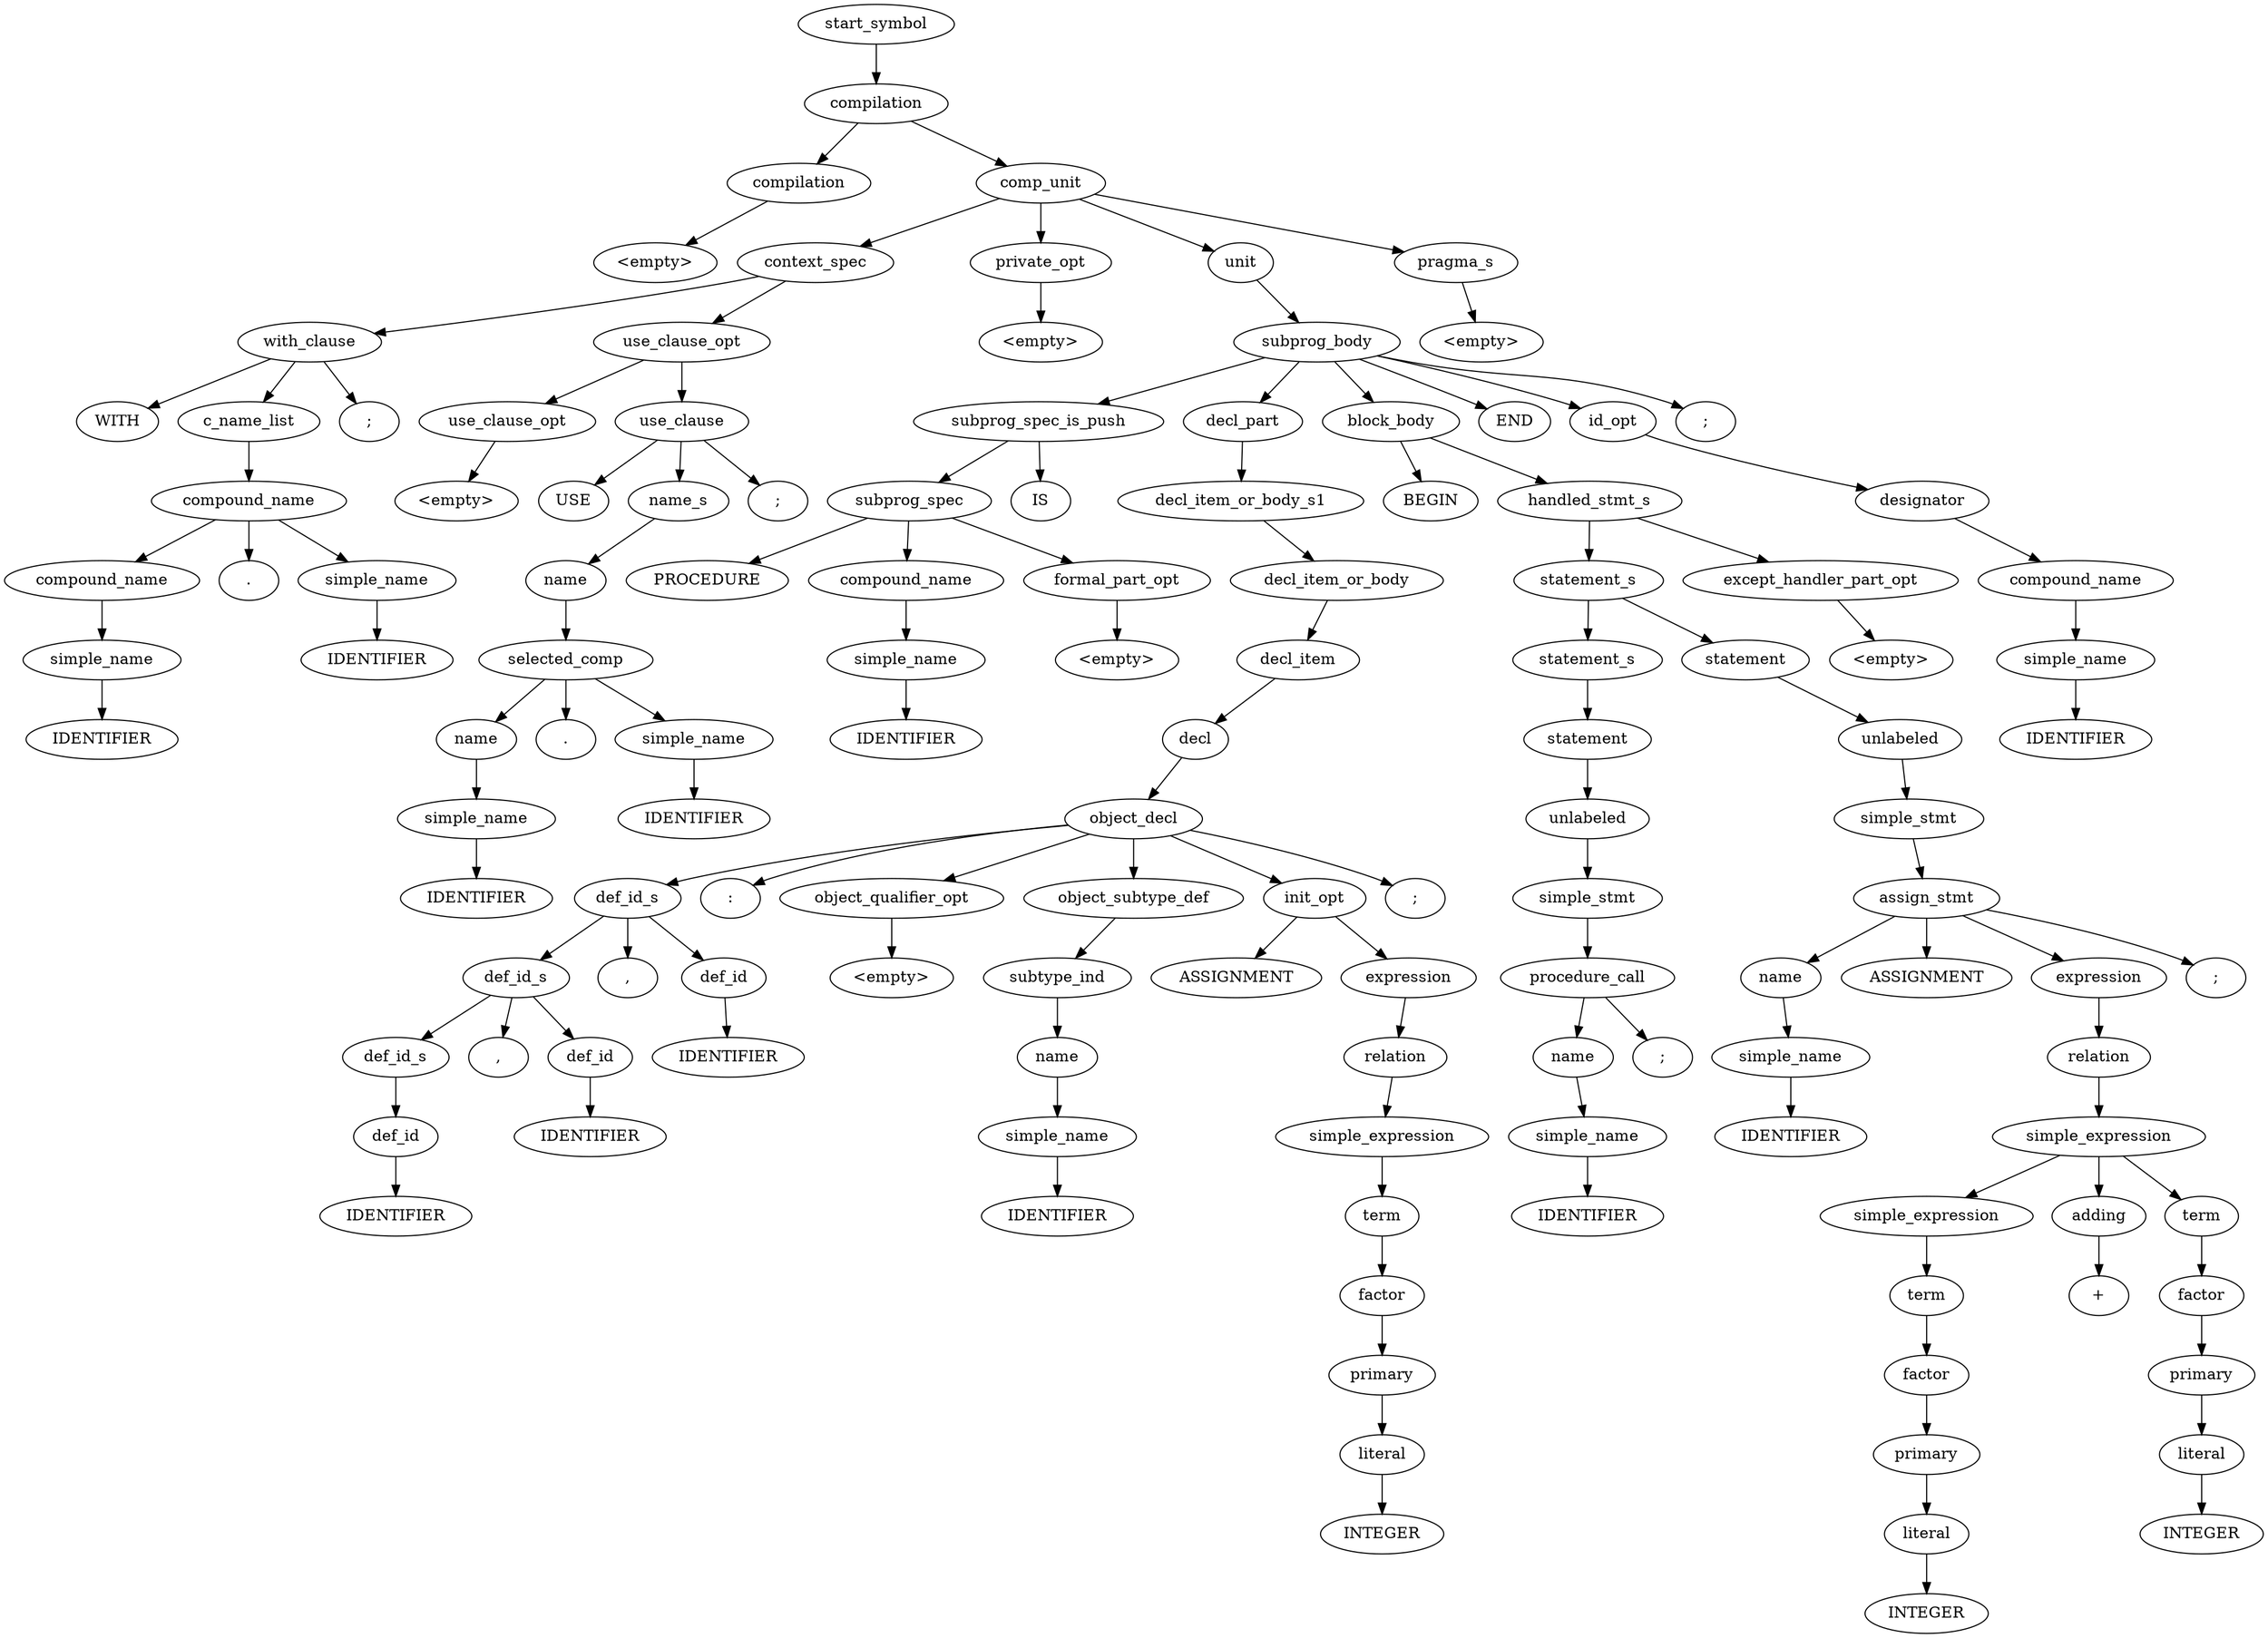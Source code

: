 digraph Parse_tree {
	start_symbol0[ label ="start_symbol"];
	compilation0[ label ="compilation"];
	start_symbol0->compilation0;
	compilation0[ label ="compilation"];
	compilation1[ label ="compilation"];
	compilation0->compilation1;
	comp_unit0[ label ="comp_unit"];
	compilation0->comp_unit0;
	comp_unit0[ label ="comp_unit"];
	context_spec0[ label ="context_spec"];
	comp_unit0->context_spec0;
	private_opt0[ label ="private_opt"];
	comp_unit0->private_opt0;
	unit0[ label ="unit"];
	comp_unit0->unit0;
	pragma_s0[ label ="pragma_s"];
	comp_unit0->pragma_s0;
	pragma_s0[ label ="pragma_s"];
	empty0[ label ="<empty>"];
	pragma_s0->empty0;
	unit0[ label ="unit"];
	subprog_body0[ label ="subprog_body"];
	unit0->subprog_body0;
	subprog_body0[ label ="subprog_body"];
	subprog_spec_is_push0[ label ="subprog_spec_is_push"];
	subprog_body0->subprog_spec_is_push0;
	decl_part0[ label ="decl_part"];
	subprog_body0->decl_part0;
	block_body0[ label ="block_body"];
	subprog_body0->block_body0;
	END0[ label ="END"];
	subprog_body0->END0;
	id_opt0[ label ="id_opt"];
	subprog_body0->id_opt0;
	semi_colon0[ label =";"];
	subprog_body0->semi_colon0;
	id_opt0[ label ="id_opt"];
	designator0[ label ="designator"];
	id_opt0->designator0;
	designator0[ label ="designator"];
	compound_name0[ label ="compound_name"];
	designator0->compound_name0;
	compound_name0[ label ="compound_name"];
	simple_name0[ label ="simple_name"];
	compound_name0->simple_name0;
	simple_name0[ label ="simple_name"];
	IDENTIFIER0[ label ="IDENTIFIER"];
	simple_name0->IDENTIFIER0;
	block_body0[ label ="block_body"];
	BEGIN0[ label ="BEGIN"];
	block_body0->BEGIN0;
	handled_stmt_s0[ label ="handled_stmt_s"];
	block_body0->handled_stmt_s0;
	handled_stmt_s0[ label ="handled_stmt_s"];
	statement_s0[ label ="statement_s"];
	handled_stmt_s0->statement_s0;
	except_handler_part_opt0[ label ="except_handler_part_opt"];
	handled_stmt_s0->except_handler_part_opt0;
	except_handler_part_opt0[ label ="except_handler_part_opt"];
	empty1[ label ="<empty>"];
	except_handler_part_opt0->empty1;
	statement_s0[ label ="statement_s"];
	statement_s1[ label ="statement_s"];
	statement_s0->statement_s1;
	statement0[ label ="statement"];
	statement_s0->statement0;
	statement0[ label ="statement"];
	unlabeled0[ label ="unlabeled"];
	statement0->unlabeled0;
	unlabeled0[ label ="unlabeled"];
	simple_stmt0[ label ="simple_stmt"];
	unlabeled0->simple_stmt0;
	simple_stmt0[ label ="simple_stmt"];
	assign_stmt0[ label ="assign_stmt"];
	simple_stmt0->assign_stmt0;
	assign_stmt0[ label ="assign_stmt"];
	name0[ label ="name"];
	assign_stmt0->name0;
	ASSIGNMENT0[ label ="ASSIGNMENT"];
	assign_stmt0->ASSIGNMENT0;
	expression0[ label ="expression"];
	assign_stmt0->expression0;
	semi_colon1[ label =";"];
	assign_stmt0->semi_colon1;
	expression0[ label ="expression"];
	relation0[ label ="relation"];
	expression0->relation0;
	relation0[ label ="relation"];
	simple_expression0[ label ="simple_expression"];
	relation0->simple_expression0;
	simple_expression0[ label ="simple_expression"];
	simple_expression1[ label ="simple_expression"];
	simple_expression0->simple_expression1;
	adding0[ label ="adding"];
	simple_expression0->adding0;
	term0[ label ="term"];
	simple_expression0->term0;
	term0[ label ="term"];
	factor0[ label ="factor"];
	term0->factor0;
	factor0[ label ="factor"];
	primary0[ label ="primary"];
	factor0->primary0;
	primary0[ label ="primary"];
	literal0[ label ="literal"];
	primary0->literal0;
	literal0[ label ="literal"];
	INTEGER0[ label ="INTEGER"];
	literal0->INTEGER0;
	adding0[ label ="adding"];
	plus0[ label ="+"];
	adding0->plus0;
	simple_expression1[ label ="simple_expression"];
	term1[ label ="term"];
	simple_expression1->term1;
	term1[ label ="term"];
	factor1[ label ="factor"];
	term1->factor1;
	factor1[ label ="factor"];
	primary1[ label ="primary"];
	factor1->primary1;
	primary1[ label ="primary"];
	literal1[ label ="literal"];
	primary1->literal1;
	literal1[ label ="literal"];
	INTEGER1[ label ="INTEGER"];
	literal1->INTEGER1;
	name0[ label ="name"];
	simple_name1[ label ="simple_name"];
	name0->simple_name1;
	simple_name1[ label ="simple_name"];
	IDENTIFIER1[ label ="IDENTIFIER"];
	simple_name1->IDENTIFIER1;
	statement_s1[ label ="statement_s"];
	statement1[ label ="statement"];
	statement_s1->statement1;
	statement1[ label ="statement"];
	unlabeled1[ label ="unlabeled"];
	statement1->unlabeled1;
	unlabeled1[ label ="unlabeled"];
	simple_stmt1[ label ="simple_stmt"];
	unlabeled1->simple_stmt1;
	simple_stmt1[ label ="simple_stmt"];
	procedure_call0[ label ="procedure_call"];
	simple_stmt1->procedure_call0;
	procedure_call0[ label ="procedure_call"];
	name1[ label ="name"];
	procedure_call0->name1;
	semi_colon2[ label =";"];
	procedure_call0->semi_colon2;
	name1[ label ="name"];
	simple_name2[ label ="simple_name"];
	name1->simple_name2;
	simple_name2[ label ="simple_name"];
	IDENTIFIER2[ label ="IDENTIFIER"];
	simple_name2->IDENTIFIER2;
	decl_part0[ label ="decl_part"];
	decl_item_or_body_s10[ label ="decl_item_or_body_s1"];
	decl_part0->decl_item_or_body_s10;
	decl_item_or_body_s10[ label ="decl_item_or_body_s1"];
	decl_item_or_body0[ label ="decl_item_or_body"];
	decl_item_or_body_s10->decl_item_or_body0;
	decl_item_or_body0[ label ="decl_item_or_body"];
	decl_item0[ label ="decl_item"];
	decl_item_or_body0->decl_item0;
	decl_item0[ label ="decl_item"];
	decl0[ label ="decl"];
	decl_item0->decl0;
	decl0[ label ="decl"];
	object_decl0[ label ="object_decl"];
	decl0->object_decl0;
	object_decl0[ label ="object_decl"];
	def_id_s0[ label ="def_id_s"];
	object_decl0->def_id_s0;
	colon0[ label =":"];
	object_decl0->colon0;
	object_qualifier_opt0[ label ="object_qualifier_opt"];
	object_decl0->object_qualifier_opt0;
	object_subtype_def0[ label ="object_subtype_def"];
	object_decl0->object_subtype_def0;
	init_opt0[ label ="init_opt"];
	object_decl0->init_opt0;
	semi_colon3[ label =";"];
	object_decl0->semi_colon3;
	init_opt0[ label ="init_opt"];
	ASSIGNMENT1[ label ="ASSIGNMENT"];
	init_opt0->ASSIGNMENT1;
	expression1[ label ="expression"];
	init_opt0->expression1;
	expression1[ label ="expression"];
	relation1[ label ="relation"];
	expression1->relation1;
	relation1[ label ="relation"];
	simple_expression2[ label ="simple_expression"];
	relation1->simple_expression2;
	simple_expression2[ label ="simple_expression"];
	term2[ label ="term"];
	simple_expression2->term2;
	term2[ label ="term"];
	factor2[ label ="factor"];
	term2->factor2;
	factor2[ label ="factor"];
	primary2[ label ="primary"];
	factor2->primary2;
	primary2[ label ="primary"];
	literal2[ label ="literal"];
	primary2->literal2;
	literal2[ label ="literal"];
	INTEGER2[ label ="INTEGER"];
	literal2->INTEGER2;
	object_subtype_def0[ label ="object_subtype_def"];
	subtype_ind0[ label ="subtype_ind"];
	object_subtype_def0->subtype_ind0;
	subtype_ind0[ label ="subtype_ind"];
	name2[ label ="name"];
	subtype_ind0->name2;
	name2[ label ="name"];
	simple_name3[ label ="simple_name"];
	name2->simple_name3;
	simple_name3[ label ="simple_name"];
	IDENTIFIER3[ label ="IDENTIFIER"];
	simple_name3->IDENTIFIER3;
	object_qualifier_opt0[ label ="object_qualifier_opt"];
	empty2[ label ="<empty>"];
	object_qualifier_opt0->empty2;
	def_id_s0[ label ="def_id_s"];
	def_id_s1[ label ="def_id_s"];
	def_id_s0->def_id_s1;
	comma0[ label =","];
	def_id_s0->comma0;
	def_id0[ label ="def_id"];
	def_id_s0->def_id0;
	def_id0[ label ="def_id"];
	IDENTIFIER4[ label ="IDENTIFIER"];
	def_id0->IDENTIFIER4;
	def_id_s1[ label ="def_id_s"];
	def_id_s2[ label ="def_id_s"];
	def_id_s1->def_id_s2;
	comma1[ label =","];
	def_id_s1->comma1;
	def_id1[ label ="def_id"];
	def_id_s1->def_id1;
	def_id1[ label ="def_id"];
	IDENTIFIER5[ label ="IDENTIFIER"];
	def_id1->IDENTIFIER5;
	def_id_s2[ label ="def_id_s"];
	def_id2[ label ="def_id"];
	def_id_s2->def_id2;
	def_id2[ label ="def_id"];
	IDENTIFIER6[ label ="IDENTIFIER"];
	def_id2->IDENTIFIER6;
	subprog_spec_is_push0[ label ="subprog_spec_is_push"];
	subprog_spec0[ label ="subprog_spec"];
	subprog_spec_is_push0->subprog_spec0;
	IS0[ label ="IS"];
	subprog_spec_is_push0->IS0;
	subprog_spec0[ label ="subprog_spec"];
	PROCEDURE0[ label ="PROCEDURE"];
	subprog_spec0->PROCEDURE0;
	compound_name1[ label ="compound_name"];
	subprog_spec0->compound_name1;
	formal_part_opt0[ label ="formal_part_opt"];
	subprog_spec0->formal_part_opt0;
	formal_part_opt0[ label ="formal_part_opt"];
	empty3[ label ="<empty>"];
	formal_part_opt0->empty3;
	compound_name1[ label ="compound_name"];
	simple_name4[ label ="simple_name"];
	compound_name1->simple_name4;
	simple_name4[ label ="simple_name"];
	IDENTIFIER7[ label ="IDENTIFIER"];
	simple_name4->IDENTIFIER7;
	private_opt0[ label ="private_opt"];
	empty4[ label ="<empty>"];
	private_opt0->empty4;
	context_spec0[ label ="context_spec"];
	with_clause0[ label ="with_clause"];
	context_spec0->with_clause0;
	use_clause_opt0[ label ="use_clause_opt"];
	context_spec0->use_clause_opt0;
	use_clause_opt0[ label ="use_clause_opt"];
	use_clause_opt1[ label ="use_clause_opt"];
	use_clause_opt0->use_clause_opt1;
	use_clause0[ label ="use_clause"];
	use_clause_opt0->use_clause0;
	use_clause0[ label ="use_clause"];
	USE0[ label ="USE"];
	use_clause0->USE0;
	name_s0[ label ="name_s"];
	use_clause0->name_s0;
	semi_colon4[ label =";"];
	use_clause0->semi_colon4;
	name_s0[ label ="name_s"];
	name3[ label ="name"];
	name_s0->name3;
	name3[ label ="name"];
	selected_comp0[ label ="selected_comp"];
	name3->selected_comp0;
	selected_comp0[ label ="selected_comp"];
	name4[ label ="name"];
	selected_comp0->name4;
	dot0[ label ="."];
	selected_comp0->dot0;
	simple_name5[ label ="simple_name"];
	selected_comp0->simple_name5;
	simple_name5[ label ="simple_name"];
	IDENTIFIER8[ label ="IDENTIFIER"];
	simple_name5->IDENTIFIER8;
	name4[ label ="name"];
	simple_name6[ label ="simple_name"];
	name4->simple_name6;
	simple_name6[ label ="simple_name"];
	IDENTIFIER9[ label ="IDENTIFIER"];
	simple_name6->IDENTIFIER9;
	use_clause_opt1[ label ="use_clause_opt"];
	empty5[ label ="<empty>"];
	use_clause_opt1->empty5;
	with_clause0[ label ="with_clause"];
	WITH0[ label ="WITH"];
	with_clause0->WITH0;
	c_name_list0[ label ="c_name_list"];
	with_clause0->c_name_list0;
	semi_colon5[ label =";"];
	with_clause0->semi_colon5;
	c_name_list0[ label ="c_name_list"];
	compound_name2[ label ="compound_name"];
	c_name_list0->compound_name2;
	compound_name2[ label ="compound_name"];
	compound_name3[ label ="compound_name"];
	compound_name2->compound_name3;
	dot1[ label ="."];
	compound_name2->dot1;
	simple_name7[ label ="simple_name"];
	compound_name2->simple_name7;
	simple_name7[ label ="simple_name"];
	IDENTIFIER10[ label ="IDENTIFIER"];
	simple_name7->IDENTIFIER10;
	compound_name3[ label ="compound_name"];
	simple_name8[ label ="simple_name"];
	compound_name3->simple_name8;
	simple_name8[ label ="simple_name"];
	IDENTIFIER11[ label ="IDENTIFIER"];
	simple_name8->IDENTIFIER11;
	compilation1[ label ="compilation"];
	empty6[ label ="<empty>"];
	compilation1->empty6;
}
